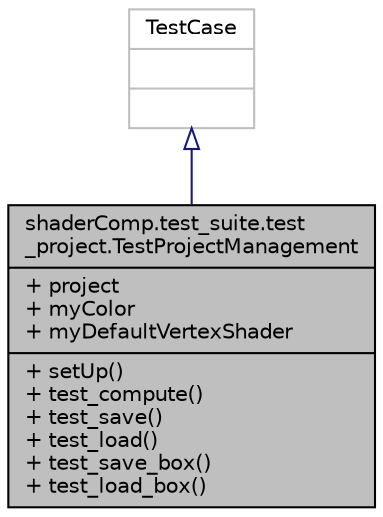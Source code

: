 digraph "shaderComp.test_suite.test_project.TestProjectManagement"
{
  edge [fontname="Helvetica",fontsize="10",labelfontname="Helvetica",labelfontsize="10"];
  node [fontname="Helvetica",fontsize="10",shape=record];
  Node1 [label="{shaderComp.test_suite.test\l_project.TestProjectManagement\n|+ project\l+ myColor\l+ myDefaultVertexShader\l|+ setUp()\l+ test_compute()\l+ test_save()\l+ test_load()\l+ test_save_box()\l+ test_load_box()\l}",height=0.2,width=0.4,color="black", fillcolor="grey75", style="filled" fontcolor="black"];
  Node2 -> Node1 [dir="back",color="midnightblue",fontsize="10",style="solid",arrowtail="onormal",fontname="Helvetica"];
  Node2 [label="{TestCase\n||}",height=0.2,width=0.4,color="grey75", fillcolor="white", style="filled"];
}
